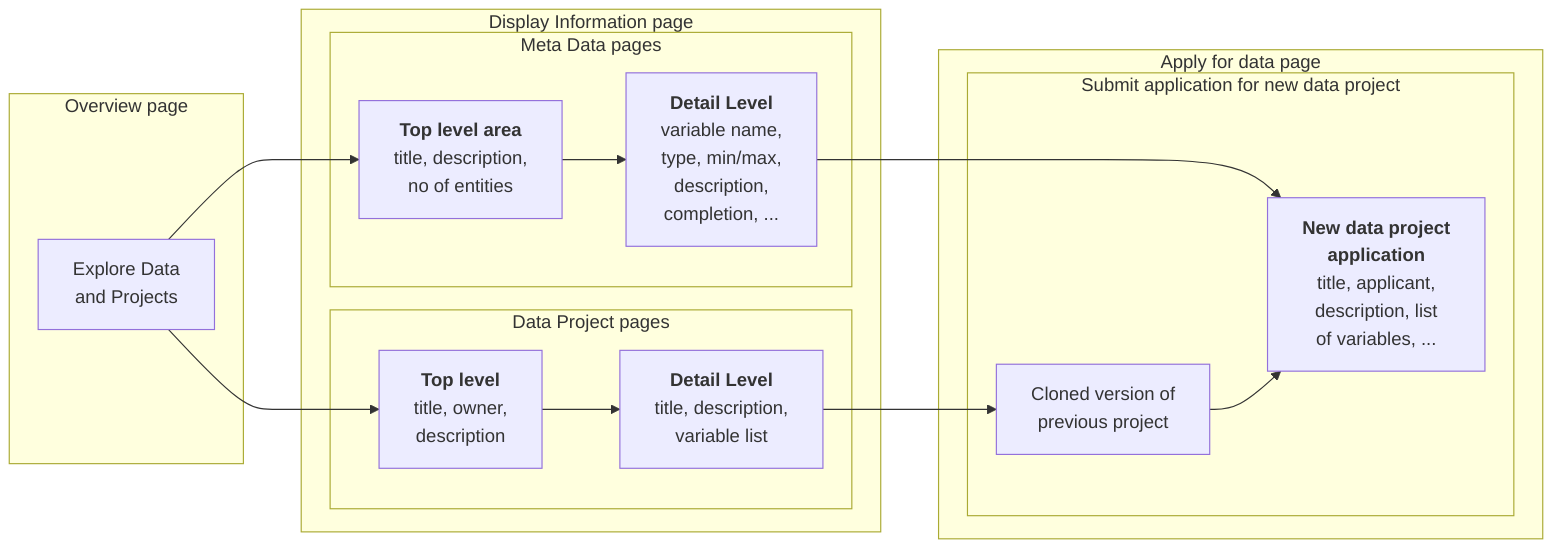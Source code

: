 flowchart LR
    D2 --> C1
    D1 --> N1
    E1 --> T1
    E1 --> T2
    subgraph SG1[Apply for data page]
        subgraph SG5[Submit application for new data project]
        C1[Cloned version of \nprevious project]-->N1[<b>New data project \napplication</b> \ntitle, applicant, \ndescription, list \nof variables, ...]
        end
    end

    subgraph SG2[Display Information page]
        subgraph SSG1[Meta Data pages]
        T1[<b>Top level area</b> \ntitle, description, \nno of entities] --> D1[<b>Detail Level</b> \nvariable name, \ntype, min/max, \ndescription, \ncompletion, ...] 

        end
        subgraph SSG2[Data Project pages]
        T2[<b>Top level</b> \ntitle, owner, \ndescription] --> D2[<b>Detail Level</b> \ntitle, description, \nvariable list]
        end
    end

    subgraph SG4[Overview page]
    E1[Explore Data \nand Projects]
    end